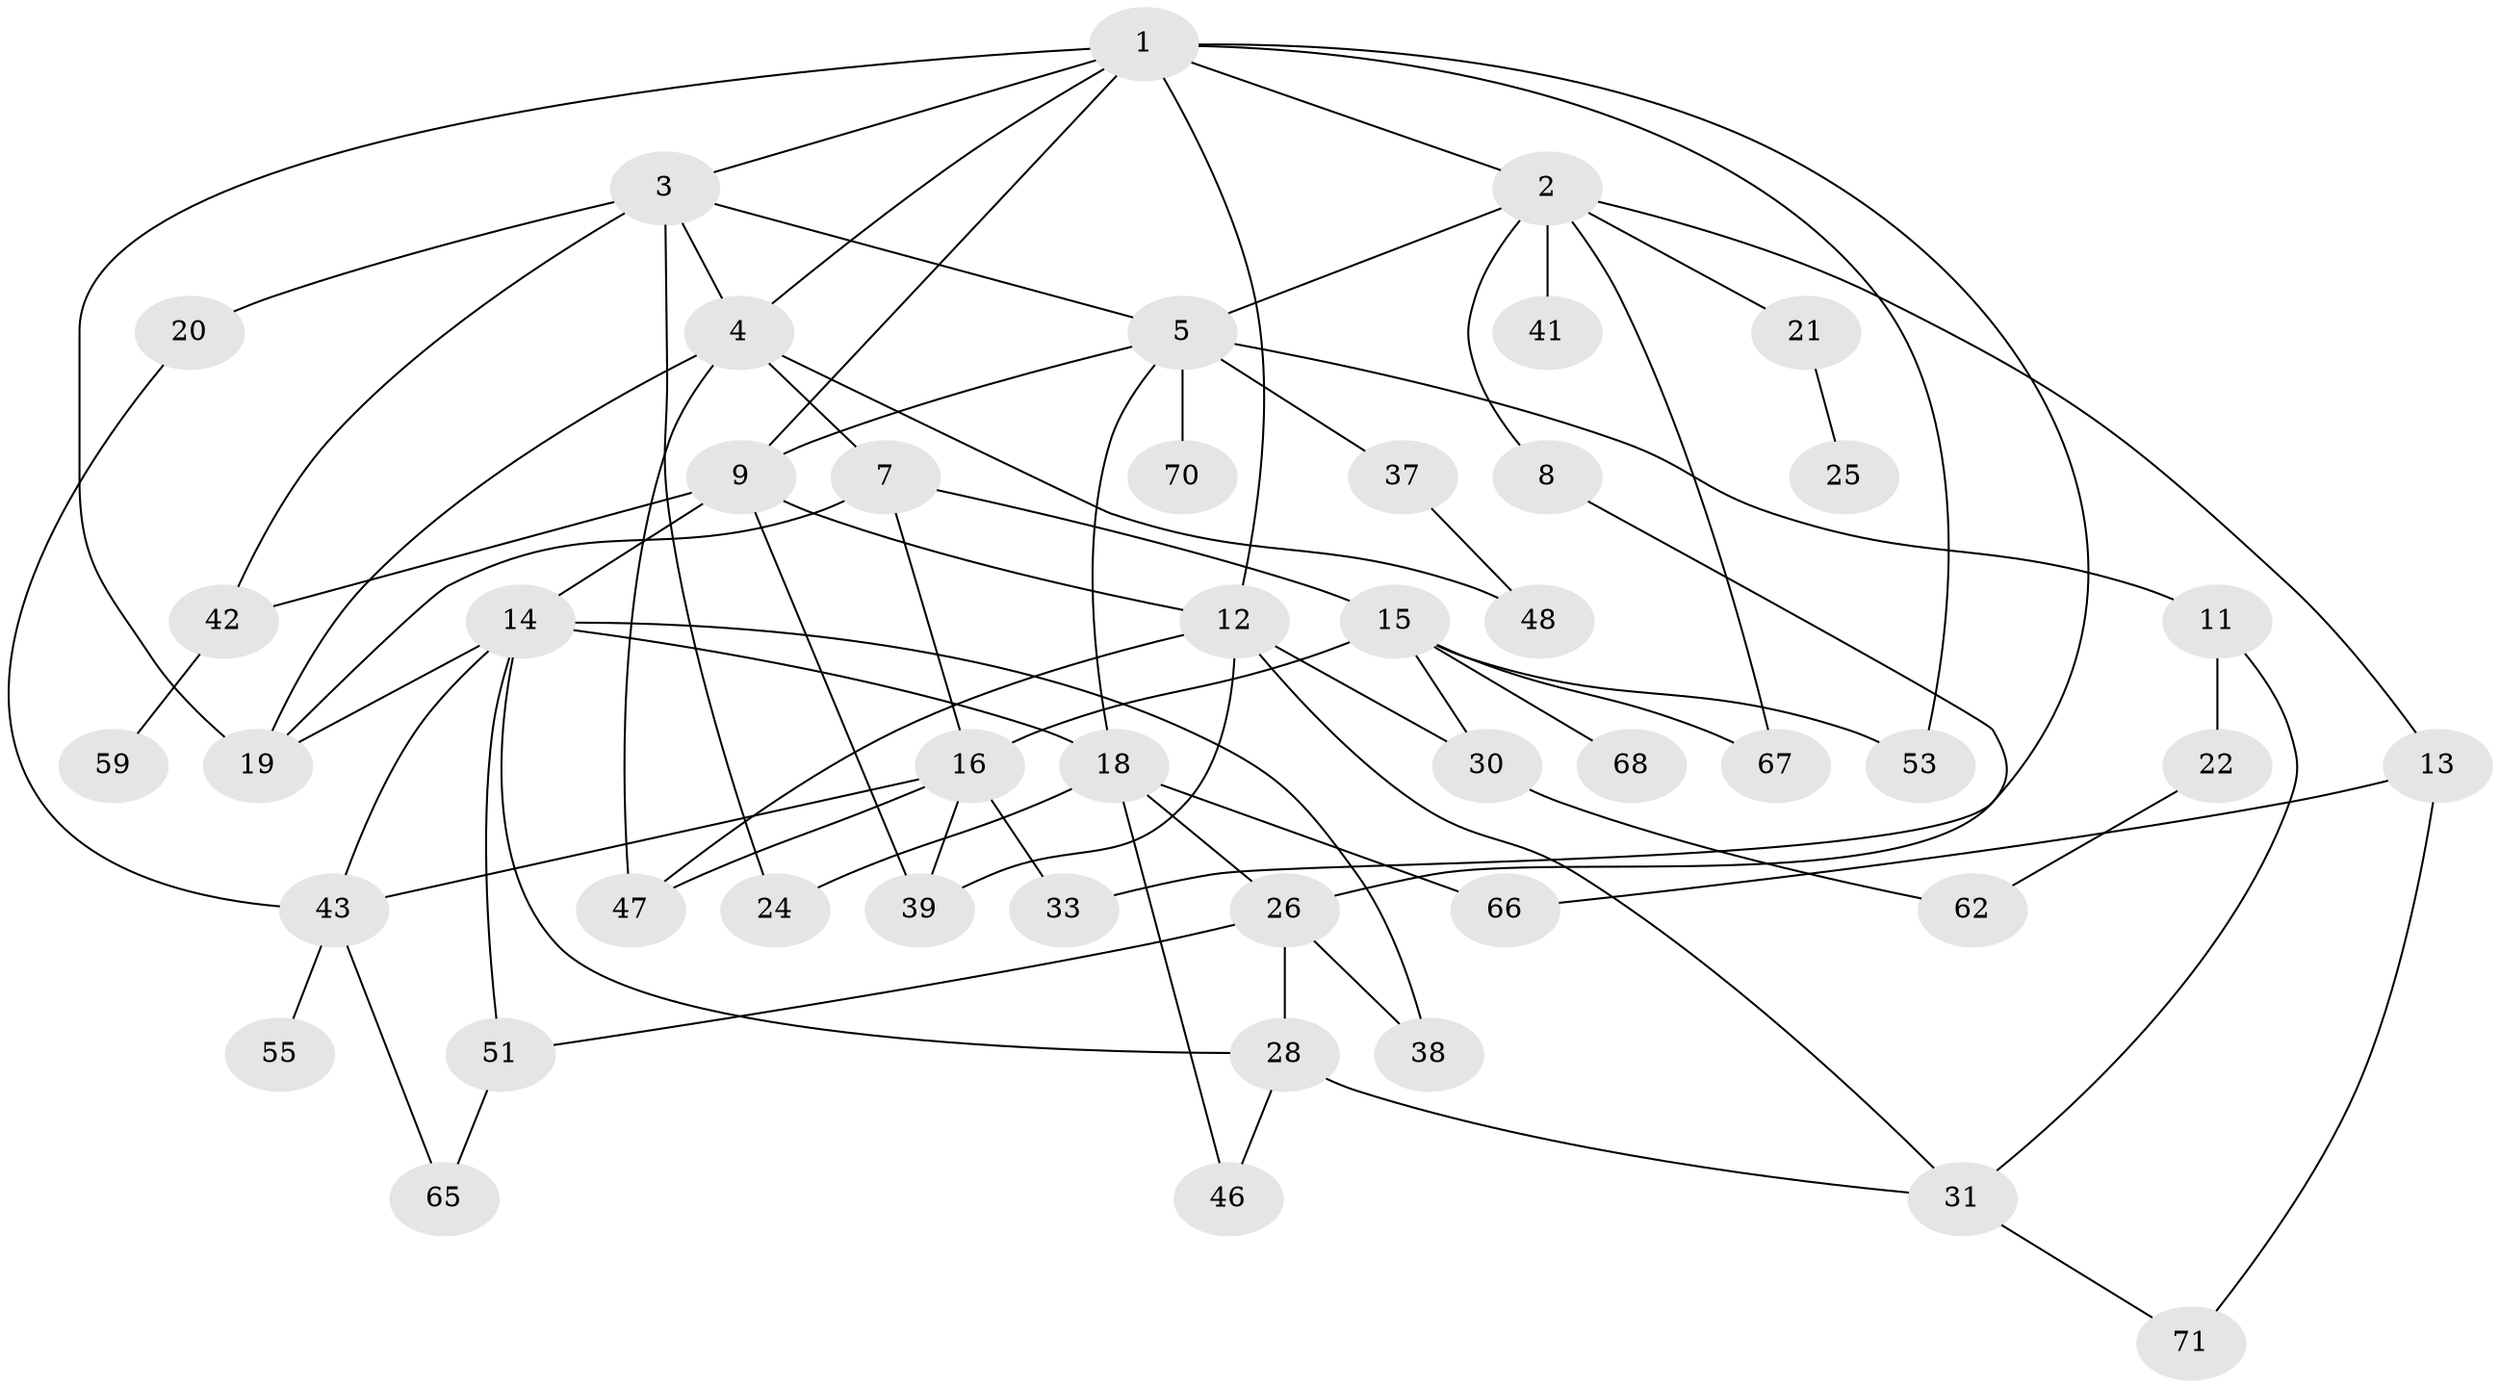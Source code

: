 // original degree distribution, {8: 0.01282051282051282, 7: 0.01282051282051282, 6: 0.05128205128205128, 3: 0.2948717948717949, 5: 0.038461538461538464, 4: 0.1282051282051282, 2: 0.2948717948717949, 1: 0.16666666666666666}
// Generated by graph-tools (version 1.1) at 2025/16/03/04/25 18:16:55]
// undirected, 46 vertices, 78 edges
graph export_dot {
graph [start="1"]
  node [color=gray90,style=filled];
  1;
  2;
  3;
  4 [super="+6+40"];
  5 [super="+10"];
  7;
  8;
  9 [super="+36+29"];
  11;
  12;
  13;
  14 [super="+57+17+23"];
  15 [super="+27"];
  16 [super="+32"];
  18 [super="+35+69"];
  19 [super="+58"];
  20;
  21;
  22 [super="+34"];
  24;
  25;
  26 [super="+49"];
  28 [super="+45"];
  30 [super="+44"];
  31 [super="+73+63"];
  33 [super="+56"];
  37;
  38;
  39;
  41;
  42;
  43 [super="+50+52"];
  46;
  47 [super="+60"];
  48;
  51 [super="+61"];
  53 [super="+76"];
  55;
  59;
  62;
  65;
  66;
  67;
  68;
  70;
  71;
  1 -- 2;
  1 -- 3;
  1 -- 9;
  1 -- 33;
  1 -- 53;
  1 -- 12;
  1 -- 4;
  1 -- 19;
  2 -- 8;
  2 -- 13;
  2 -- 21;
  2 -- 41;
  2 -- 67;
  2 -- 5;
  3 -- 4;
  3 -- 5;
  3 -- 20;
  3 -- 24;
  3 -- 42;
  4 -- 48;
  4 -- 7;
  4 -- 47;
  4 -- 19;
  5 -- 18;
  5 -- 37;
  5 -- 70;
  5 -- 11;
  5 -- 9;
  7 -- 15;
  7 -- 16;
  7 -- 19;
  8 -- 26;
  9 -- 12;
  9 -- 14;
  9 -- 39;
  9 -- 42;
  11 -- 22;
  11 -- 31;
  12 -- 30;
  12 -- 31;
  12 -- 39;
  12 -- 47;
  13 -- 71;
  13 -- 66;
  14 -- 18;
  14 -- 43;
  14 -- 28;
  14 -- 38;
  14 -- 51;
  14 -- 19;
  15 -- 16;
  15 -- 67;
  15 -- 68;
  15 -- 53;
  15 -- 30;
  16 -- 39;
  16 -- 43;
  16 -- 33;
  16 -- 47;
  18 -- 66 [weight=2];
  18 -- 46;
  18 -- 24;
  18 -- 26;
  20 -- 43;
  21 -- 25;
  22 -- 62;
  26 -- 38;
  26 -- 51;
  26 -- 28;
  28 -- 46;
  28 -- 31;
  30 -- 62;
  31 -- 71;
  37 -- 48;
  42 -- 59;
  43 -- 65;
  43 -- 55;
  51 -- 65;
}
